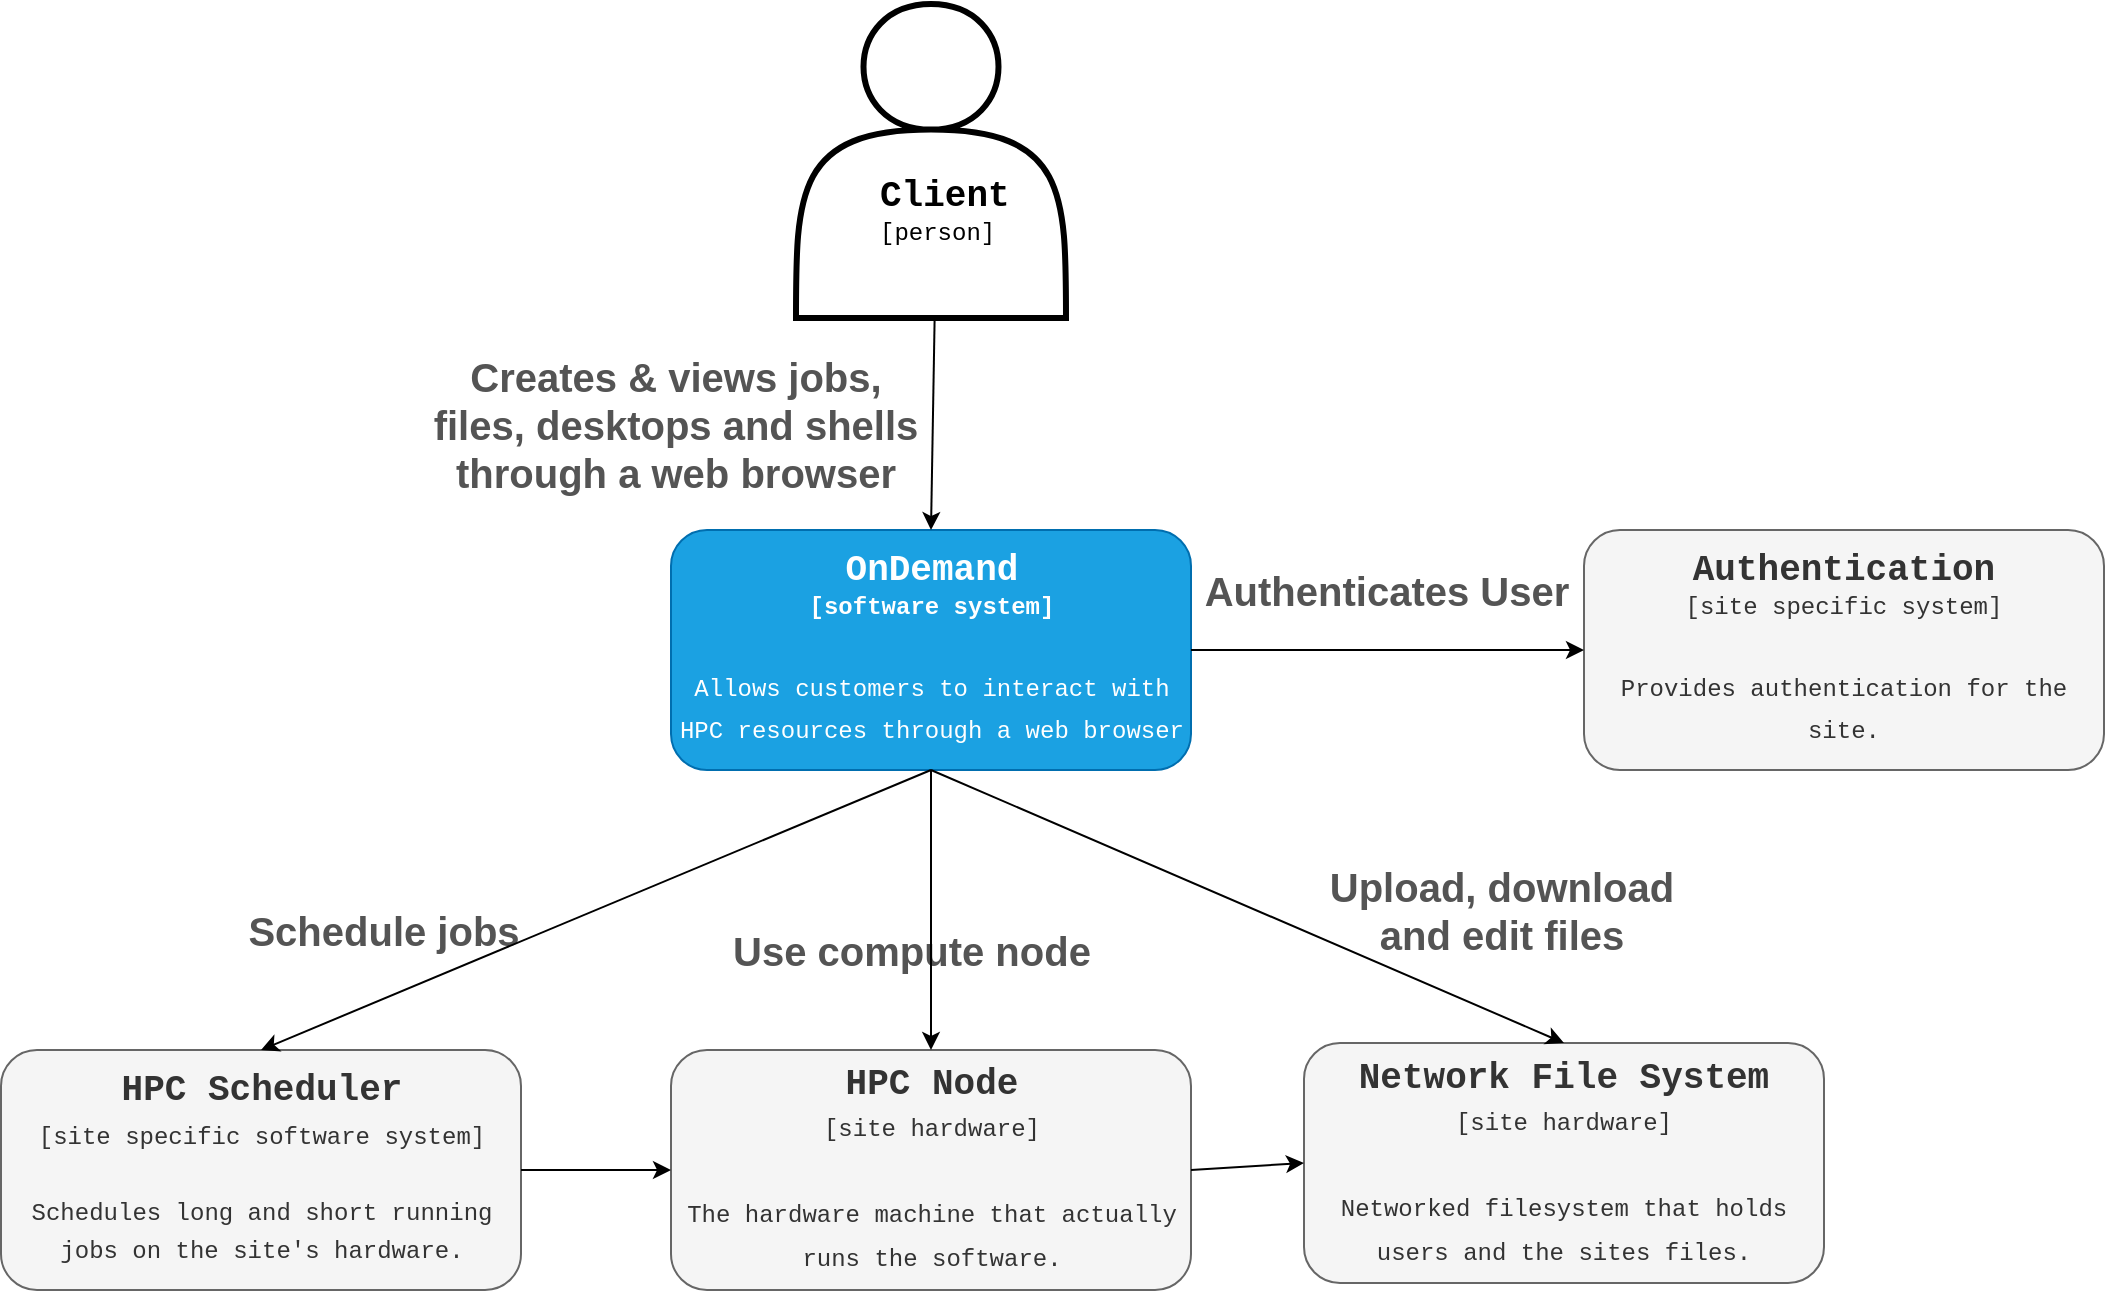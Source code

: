 <mxfile version="10.8.2" type="device"><diagram id="qPAtzh4L432bzVVf6LmU" name="Page-1"><mxGraphModel dx="2323" dy="1007" grid="1" gridSize="10" guides="1" tooltips="1" connect="1" arrows="1" fold="1" page="1" pageScale="1" pageWidth="1100" pageHeight="850" math="0" shadow="0"><root><mxCell id="0"/><mxCell id="1" parent="0"/><mxCell id="aSpc44i5AVYlap8QGFp9-12" value="&lt;div&gt;&lt;b&gt;&lt;font style=&quot;font-size: 18px&quot;&gt;OnDemand&lt;/font&gt;&lt;/b&gt;&lt;/div&gt;&lt;div&gt;&lt;b&gt;&lt;font style=&quot;font-size: 12px&quot;&gt;&lt;font style=&quot;font-size: 12px&quot;&gt;[software system]&lt;/font&gt;&lt;br&gt;&lt;/font&gt;&lt;/b&gt;&lt;/div&gt;&lt;div&gt;&lt;font style=&quot;font-size: 18px&quot;&gt;&lt;font style=&quot;font-size: 12px&quot;&gt;&lt;font style=&quot;font-size: 12px&quot;&gt;&lt;br&gt;&lt;/font&gt;&lt;/font&gt;&lt;/font&gt;&lt;/div&gt;&lt;div&gt;&lt;font style=&quot;font-size: 18px&quot;&gt;&lt;font style=&quot;font-size: 12px&quot;&gt;Allows customers to interact with HPC resources through a web browser&lt;br&gt;&lt;/font&gt;&lt;/font&gt;&lt;/div&gt;" style="rounded=1;whiteSpace=wrap;html=1;fillColor=#1ba1e2;strokeColor=#006EAF;fontColor=#ffffff;fontFamily=Courier New;fontStyle=0" parent="1" vertex="1"><mxGeometry x="353.5" y="290" width="260" height="120" as="geometry"/></mxCell><mxCell id="j8NhipTslf6WYC6M8bfo-9" value="&lt;div&gt;&lt;b&gt;&lt;font style=&quot;font-size: 18px&quot;&gt;Authentication&lt;br&gt;&lt;/font&gt;&lt;/b&gt;&lt;/div&gt;&lt;div&gt;&lt;font&gt;&lt;font&gt;&lt;font&gt;[site specific system]&lt;/font&gt;&lt;/font&gt;&lt;/font&gt;&lt;/div&gt;&lt;div&gt;&lt;font style=&quot;font-size: 18px&quot;&gt;&lt;font style=&quot;font-size: 12px&quot;&gt;&lt;font style=&quot;font-size: 12px&quot;&gt;&lt;br&gt;&lt;/font&gt;&lt;/font&gt;&lt;/font&gt;&lt;/div&gt;&lt;div&gt;&lt;font style=&quot;font-size: 18px&quot;&gt;&lt;font style=&quot;font-size: 12px&quot;&gt;Provides authentication for the site.&lt;br&gt;&lt;/font&gt;&lt;/font&gt;&lt;/div&gt;" style="rounded=1;whiteSpace=wrap;html=1;fillColor=#f5f5f5;strokeColor=#666666;fontColor=#333333;fontFamily=Courier New;fontStyle=0" parent="1" vertex="1"><mxGeometry x="810" y="290" width="260" height="120" as="geometry"/></mxCell><mxCell id="j8NhipTslf6WYC6M8bfo-15" value="&lt;div&gt;&lt;b&gt;&lt;font style=&quot;font-size: 18px&quot;&gt;HPC Scheduler&lt;br&gt;&lt;/font&gt;&lt;/b&gt;&lt;/div&gt;&lt;div&gt;&lt;font style=&quot;font-size: 18px&quot;&gt;&lt;font style=&quot;font-size: 12px&quot;&gt;&lt;font style=&quot;font-size: 12px&quot;&gt;[site specific software system]&lt;/font&gt;&lt;/font&gt;&lt;/font&gt;&lt;/div&gt;&lt;div&gt;&lt;font style=&quot;font-size: 18px&quot;&gt;&lt;font style=&quot;font-size: 12px&quot;&gt;&lt;font style=&quot;font-size: 12px&quot;&gt;&lt;br&gt;&lt;/font&gt;&lt;/font&gt;&lt;/font&gt;&lt;/div&gt;&lt;div&gt;Schedules long and short running jobs on the site's hardware.&lt;font style=&quot;font-size: 18px&quot;&gt;&lt;font style=&quot;font-size: 12px&quot;&gt;&lt;br&gt;&lt;/font&gt;&lt;/font&gt;&lt;/div&gt;" style="rounded=1;whiteSpace=wrap;html=1;fillColor=#f5f5f5;strokeColor=#666666;fontColor=#333333;fontFamily=Courier New;fontStyle=0" parent="1" vertex="1"><mxGeometry x="18.5" y="550" width="260" height="120" as="geometry"/></mxCell><mxCell id="j8NhipTslf6WYC6M8bfo-16" value="&lt;div&gt;&lt;b&gt;&lt;font style=&quot;font-size: 18px&quot;&gt;HPC Node&lt;br&gt;&lt;/font&gt;&lt;/b&gt;&lt;/div&gt;&lt;div&gt;&lt;font style=&quot;font-size: 18px&quot;&gt;&lt;font style=&quot;font-size: 12px&quot;&gt;&lt;font style=&quot;font-size: 12px&quot;&gt;[site hardware]&lt;/font&gt;&lt;/font&gt;&lt;/font&gt;&lt;/div&gt;&lt;div&gt;&lt;font style=&quot;font-size: 18px&quot;&gt;&lt;font style=&quot;font-size: 12px&quot;&gt;&lt;font style=&quot;font-size: 12px&quot;&gt;&lt;br&gt;&lt;/font&gt;&lt;/font&gt;&lt;/font&gt;&lt;/div&gt;&lt;div&gt;&lt;font style=&quot;font-size: 18px&quot;&gt;&lt;font style=&quot;font-size: 12px&quot;&gt;The hardware machine that actually runs the software.&lt;br&gt;&lt;/font&gt;&lt;/font&gt;&lt;/div&gt;" style="rounded=1;whiteSpace=wrap;html=1;fillColor=#f5f5f5;strokeColor=#666666;fontColor=#333333;fontFamily=Courier New;fontStyle=0" parent="1" vertex="1"><mxGeometry x="353.5" y="550" width="260" height="120" as="geometry"/></mxCell><mxCell id="j8NhipTslf6WYC6M8bfo-17" value="&lt;div&gt;&lt;b&gt;&lt;font style=&quot;font-size: 18px&quot;&gt;Network File System&lt;br&gt;&lt;/font&gt;&lt;/b&gt;&lt;/div&gt;&lt;div&gt;&lt;font style=&quot;font-size: 18px&quot;&gt;&lt;font style=&quot;font-size: 12px&quot;&gt;&lt;font style=&quot;font-size: 12px&quot;&gt;[site hardware]&lt;/font&gt;&lt;/font&gt;&lt;/font&gt;&lt;/div&gt;&lt;div&gt;&lt;font style=&quot;font-size: 18px&quot;&gt;&lt;font style=&quot;font-size: 12px&quot;&gt;&lt;font style=&quot;font-size: 12px&quot;&gt;&lt;br&gt;&lt;/font&gt;&lt;/font&gt;&lt;/font&gt;&lt;/div&gt;&lt;div&gt;&lt;font style=&quot;font-size: 18px&quot;&gt;&lt;font style=&quot;font-size: 12px&quot;&gt;Networked filesystem that holds users and the sites files.&lt;br&gt;&lt;/font&gt;&lt;/font&gt;&lt;/div&gt;" style="rounded=1;whiteSpace=wrap;html=1;fillColor=#f5f5f5;strokeColor=#666666;fontColor=#333333;fontFamily=Courier New;fontStyle=0" parent="1" vertex="1"><mxGeometry x="670" y="546.5" width="260" height="120" as="geometry"/></mxCell><mxCell id="j8NhipTslf6WYC6M8bfo-25" value="" style="endArrow=classic;html=1;fontSize=20;fontColor=#545454;entryX=0;entryY=0.5;entryDx=0;entryDy=0;exitX=1;exitY=0.5;exitDx=0;exitDy=0;" parent="1" source="j8NhipTslf6WYC6M8bfo-16" target="j8NhipTslf6WYC6M8bfo-17" edge="1"><mxGeometry width="50" height="50" relative="1" as="geometry"><mxPoint x="640" y="607" as="sourcePoint"/><mxPoint x="699" y="670" as="targetPoint"/><Array as="points"/></mxGeometry></mxCell><mxCell id="j8NhipTslf6WYC6M8bfo-26" value="" style="endArrow=classic;html=1;fontSize=20;fontColor=#545454;entryX=0;entryY=0.5;entryDx=0;entryDy=0;exitX=1;exitY=0.5;exitDx=0;exitDy=0;" parent="1" source="j8NhipTslf6WYC6M8bfo-15" target="j8NhipTslf6WYC6M8bfo-16" edge="1"><mxGeometry width="50" height="50" relative="1" as="geometry"><mxPoint x="790" y="450" as="sourcePoint"/><mxPoint x="700" y="500" as="targetPoint"/><Array as="points"/></mxGeometry></mxCell><mxCell id="j8NhipTslf6WYC6M8bfo-28" value="" style="endArrow=classic;html=1;fontSize=20;fontColor=#545454;exitX=0.5;exitY=1;exitDx=0;exitDy=0;entryX=0.5;entryY=0;entryDx=0;entryDy=0;" parent="1" target="aSpc44i5AVYlap8QGFp9-12" edge="1"><mxGeometry width="50" height="50" relative="1" as="geometry"><mxPoint x="485.333" y="183" as="sourcePoint"/><mxPoint x="340" y="120" as="targetPoint"/></mxGeometry></mxCell><mxCell id="j8NhipTslf6WYC6M8bfo-29" value="&lt;div&gt;&lt;b&gt;Creates &amp;amp; views jobs, files, desktops and shells through a web browser&lt;br&gt;&lt;/b&gt;&lt;/div&gt;" style="text;html=1;strokeColor=none;fillColor=none;align=center;verticalAlign=middle;whiteSpace=wrap;rounded=0;fontSize=20;fontColor=#545454;" parent="1" vertex="1"><mxGeometry x="227.5" y="227" width="256" height="20" as="geometry"/></mxCell><mxCell id="j8NhipTslf6WYC6M8bfo-36" value="&lt;b&gt;Authenticates&lt;/b&gt;&lt;b&gt; User&lt;/b&gt;" style="text;html=1;strokeColor=none;fillColor=none;align=center;verticalAlign=middle;whiteSpace=wrap;rounded=0;fontSize=20;fontColor=#545454;" parent="1" vertex="1"><mxGeometry x="600.5" y="310" width="221" height="20" as="geometry"/></mxCell><mxCell id="j8NhipTslf6WYC6M8bfo-37" value="&lt;div&gt;&lt;b&gt;Schedule jobs&lt;/b&gt;&lt;/div&gt;&lt;font style=&quot;font-size: 16px&quot;&gt;&lt;/font&gt;" style="text;html=1;strokeColor=none;fillColor=none;align=center;verticalAlign=middle;whiteSpace=wrap;rounded=0;fontSize=20;fontColor=#545454;" parent="1" vertex="1"><mxGeometry x="120" y="480" width="180" height="20" as="geometry"/></mxCell><mxCell id="j8NhipTslf6WYC6M8bfo-38" value="&lt;div&gt;&lt;font style=&quot;font-size: 20px&quot;&gt;&lt;b&gt;Use compute node&lt;/b&gt;&lt;/font&gt;&lt;/div&gt;" style="text;html=1;strokeColor=none;fillColor=none;align=center;verticalAlign=middle;whiteSpace=wrap;rounded=0;fontSize=20;fontColor=#545454;" parent="1" vertex="1"><mxGeometry x="379" y="490" width="190" height="20" as="geometry"/></mxCell><mxCell id="j8NhipTslf6WYC6M8bfo-39" value="&lt;div&gt;&lt;b&gt;Upload, download and edit files&lt;/b&gt;&lt;b&gt;&lt;br&gt;&lt;/b&gt;&lt;/div&gt;" style="text;html=1;strokeColor=none;fillColor=none;align=center;verticalAlign=middle;whiteSpace=wrap;rounded=0;fontSize=20;fontColor=#545454;direction=south;" parent="1" vertex="1"><mxGeometry x="679" y="445" width="180" height="70" as="geometry"/></mxCell><mxCell id="qpRO2CKeAfCN49iMbnxF-3" value="" style="endArrow=classic;html=1;fontSize=20;fontColor=#545454;entryX=0.5;entryY=0;entryDx=0;entryDy=0;exitX=0.5;exitY=1;exitDx=0;exitDy=0;" edge="1" parent="1" source="aSpc44i5AVYlap8QGFp9-12" target="j8NhipTslf6WYC6M8bfo-15"><mxGeometry width="50" height="50" relative="1" as="geometry"><mxPoint x="268" y="407" as="sourcePoint"/><mxPoint x="268.333" y="513.167" as="targetPoint"/><Array as="points"/></mxGeometry></mxCell><mxCell id="qpRO2CKeAfCN49iMbnxF-4" value="" style="endArrow=classic;html=1;fontSize=20;fontColor=#545454;entryX=0.5;entryY=0;entryDx=0;entryDy=0;exitX=0.5;exitY=1;exitDx=0;exitDy=0;" edge="1" parent="1" source="aSpc44i5AVYlap8QGFp9-12" target="j8NhipTslf6WYC6M8bfo-16"><mxGeometry width="50" height="50" relative="1" as="geometry"><mxPoint x="280.333" y="419.667" as="sourcePoint"/><mxPoint x="180.333" y="559.667" as="targetPoint"/><Array as="points"/></mxGeometry></mxCell><mxCell id="qpRO2CKeAfCN49iMbnxF-5" value="" style="endArrow=classic;html=1;fontSize=20;fontColor=#545454;entryX=0.5;entryY=0;entryDx=0;entryDy=0;exitX=0.5;exitY=1;exitDx=0;exitDy=0;" edge="1" parent="1" source="aSpc44i5AVYlap8QGFp9-12" target="j8NhipTslf6WYC6M8bfo-17"><mxGeometry width="50" height="50" relative="1" as="geometry"><mxPoint x="448.667" y="419.667" as="sourcePoint"/><mxPoint x="515.333" y="559.667" as="targetPoint"/><Array as="points"/></mxGeometry></mxCell><mxCell id="qpRO2CKeAfCN49iMbnxF-6" value="" style="endArrow=classic;html=1;fontSize=20;fontColor=#545454;entryX=0;entryY=0.5;entryDx=0;entryDy=0;exitX=1;exitY=0.5;exitDx=0;exitDy=0;" edge="1" parent="1" source="aSpc44i5AVYlap8QGFp9-12" target="j8NhipTslf6WYC6M8bfo-9"><mxGeometry width="50" height="50" relative="1" as="geometry"><mxPoint x="493.667" y="419.667" as="sourcePoint"/><mxPoint x="493.667" y="559.667" as="targetPoint"/><Array as="points"/></mxGeometry></mxCell><mxCell id="qpRO2CKeAfCN49iMbnxF-17" value="" style="shape=actor;whiteSpace=wrap;html=1;strokeWidth=3;fillColor=none;gradientColor=none;fontSize=20;fontColor=#545454;" vertex="1" parent="1"><mxGeometry x="416" y="27" width="135" height="157" as="geometry"/></mxCell><mxCell id="qpRO2CKeAfCN49iMbnxF-18" value="&lt;div&gt;&lt;font size=&quot;1&quot;&gt;&lt;b style=&quot;font-size: 18px&quot;&gt;Client&lt;/b&gt;&lt;/font&gt;&lt;/div&gt;&lt;div&gt;[person]&lt;/div&gt;" style="text;html=1;fontFamily=Courier New;" vertex="1" parent="1"><mxGeometry x="456" y="106" width="55" height="65" as="geometry"/></mxCell></root></mxGraphModel></diagram></mxfile>